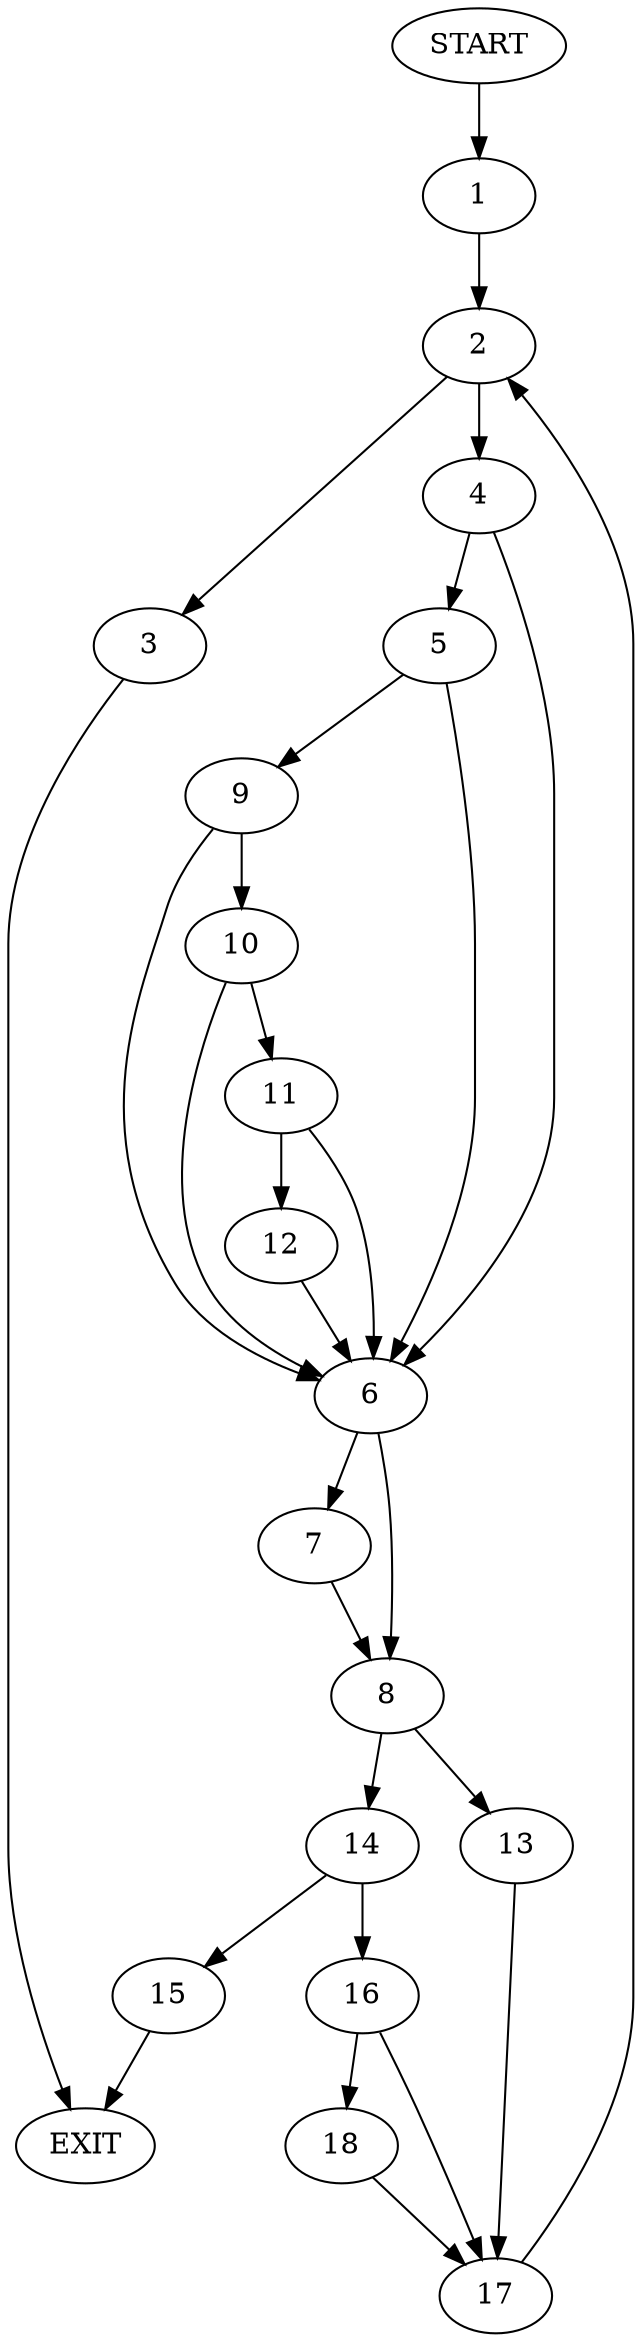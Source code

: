 digraph {
0 [label="START"]
19 [label="EXIT"]
0 -> 1
1 -> 2
2 -> 3
2 -> 4
4 -> 5
4 -> 6
3 -> 19
6 -> 7
6 -> 8
5 -> 6
5 -> 9
9 -> 6
9 -> 10
10 -> 6
10 -> 11
11 -> 6
11 -> 12
12 -> 6
7 -> 8
8 -> 13
8 -> 14
14 -> 15
14 -> 16
13 -> 17
17 -> 2
15 -> 19
16 -> 18
16 -> 17
18 -> 17
}
